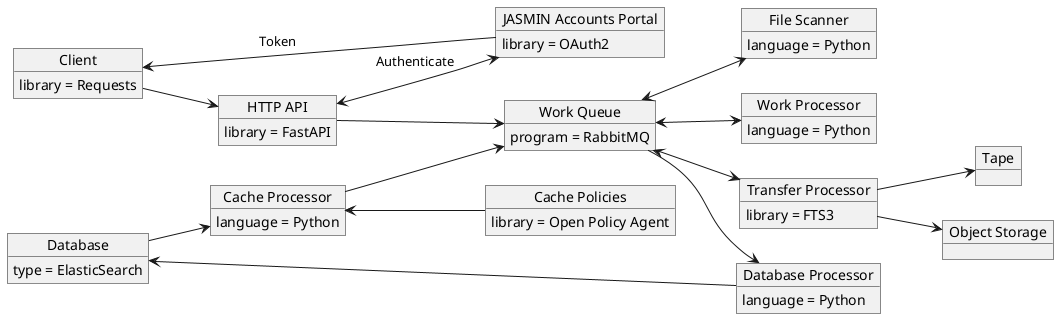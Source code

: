 @startuml

left to right direction

object "Client" as client
client : library = Requests

object "HTTP API" as httpapi
httpapi : library = FastAPI

object "JASMIN Accounts Portal" as jasminap
jasminap : library = OAuth2

object "Work Queue" as workqueue
workqueue : program = RabbitMQ

object "Work Processor" as workproc
workproc : language = Python

object "Transfer Processor" as transproc
transproc : library = FTS3

object "File Scanner" as filescan
filescan : language = Python

object "Cache Processor" as cacheproc
cacheproc : language = Python

object "Cache Policies" as cachepol
cachepol : library = Open Policy Agent

object "Database Processor" as dbproc
dbproc : language = Python

object "Database" as db
db : type = ElasticSearch

object "Tape" as tape

object "Object Storage" as objstore

client --> httpapi
client <-- jasminap : Token
httpapi <--> jasminap : Authenticate
httpapi --> workqueue

cacheproc <-- cachepol
workqueue <--> workproc
workqueue <--> transproc
cacheproc --> workqueue
workqueue --> dbproc
workqueue <--> filescan

db <-- dbproc

transproc --> objstore
transproc --> tape

db --> cacheproc

@enduml
